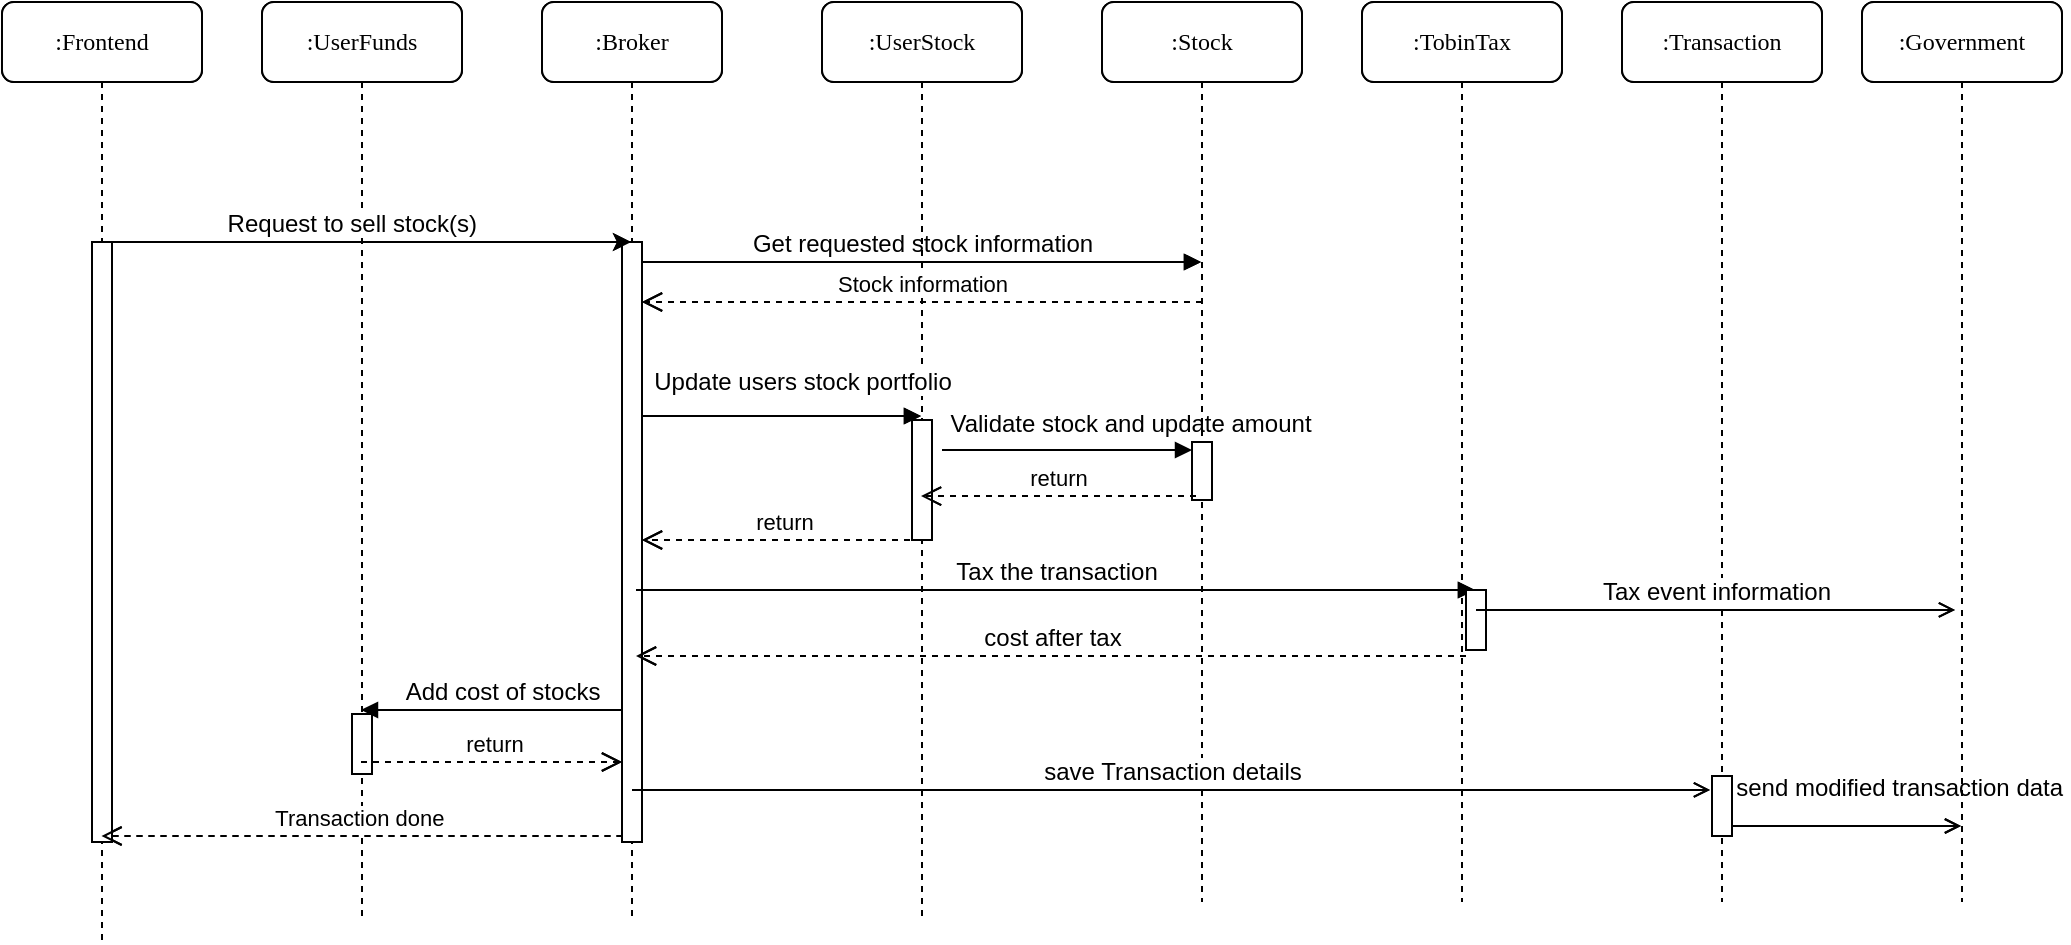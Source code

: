 <mxfile version="13.0.5" type="device"><diagram name="Page-1" id="e7e014a7-5840-1c2e-5031-d8a46d1fe8dd"><mxGraphModel dx="2062" dy="1073" grid="1" gridSize="10" guides="1" tooltips="1" connect="1" arrows="1" fold="1" page="1" pageScale="1" pageWidth="1169" pageHeight="826" background="#ffffff" math="0" shadow="0"><root><mxCell id="0"/><mxCell id="1" parent="0"/><mxCell id="xQJsphSZwcPQ_XTv2rLq-69" value=":UserFunds" style="shape=umlLifeline;perimeter=lifelinePerimeter;whiteSpace=wrap;html=1;container=1;collapsible=0;recursiveResize=0;outlineConnect=0;rounded=1;shadow=0;comic=0;labelBackgroundColor=none;strokeWidth=1;fontFamily=Verdana;fontSize=12;align=center;" vertex="1" parent="1"><mxGeometry x="190" y="80" width="100" height="460" as="geometry"/></mxCell><mxCell id="xQJsphSZwcPQ_XTv2rLq-70" value="" style="html=1;points=[];perimeter=orthogonalPerimeter;rounded=0;shadow=0;comic=0;labelBackgroundColor=none;strokeWidth=1;fontFamily=Verdana;fontSize=12;align=center;" vertex="1" parent="xQJsphSZwcPQ_XTv2rLq-69"><mxGeometry x="45" y="356" width="10" height="30" as="geometry"/></mxCell><mxCell id="xQJsphSZwcPQ_XTv2rLq-71" value=":Broker" style="shape=umlLifeline;perimeter=lifelinePerimeter;whiteSpace=wrap;html=1;container=1;collapsible=0;recursiveResize=0;outlineConnect=0;rounded=1;shadow=0;comic=0;labelBackgroundColor=none;strokeWidth=1;fontFamily=Verdana;fontSize=12;align=center;" vertex="1" parent="1"><mxGeometry x="330" y="80" width="90" height="460" as="geometry"/></mxCell><mxCell id="xQJsphSZwcPQ_XTv2rLq-75" value="" style="html=1;points=[];perimeter=orthogonalPerimeter;rounded=0;shadow=0;comic=0;labelBackgroundColor=none;strokeWidth=1;fontFamily=Verdana;fontSize=12;align=center;" vertex="1" parent="xQJsphSZwcPQ_XTv2rLq-71"><mxGeometry x="40" y="120" width="10" height="300" as="geometry"/></mxCell><mxCell id="xQJsphSZwcPQ_XTv2rLq-99" value="&lt;font style=&quot;font-size: 12px&quot;&gt;Get requested stock information&lt;/font&gt;" style="html=1;verticalAlign=bottom;endArrow=block;" edge="1" parent="xQJsphSZwcPQ_XTv2rLq-71" target="xQJsphSZwcPQ_XTv2rLq-81"><mxGeometry width="80" relative="1" as="geometry"><mxPoint x="50" y="130" as="sourcePoint"/><mxPoint x="130" y="130" as="targetPoint"/></mxGeometry></mxCell><mxCell id="xQJsphSZwcPQ_XTv2rLq-78" value=":UserStock" style="shape=umlLifeline;perimeter=lifelinePerimeter;whiteSpace=wrap;html=1;container=1;collapsible=0;recursiveResize=0;outlineConnect=0;rounded=1;shadow=0;comic=0;labelBackgroundColor=none;strokeWidth=1;fontFamily=Verdana;fontSize=12;align=center;" vertex="1" parent="1"><mxGeometry x="470" y="80" width="100" height="460" as="geometry"/></mxCell><mxCell id="xQJsphSZwcPQ_XTv2rLq-81" value=":Stock" style="shape=umlLifeline;perimeter=lifelinePerimeter;whiteSpace=wrap;html=1;container=1;collapsible=0;recursiveResize=0;outlineConnect=0;rounded=1;shadow=0;comic=0;labelBackgroundColor=none;strokeWidth=1;fontFamily=Verdana;fontSize=12;align=center;" vertex="1" parent="1"><mxGeometry x="610" y="80" width="100" height="450" as="geometry"/></mxCell><mxCell id="xQJsphSZwcPQ_XTv2rLq-85" value=":Frontend" style="shape=umlLifeline;perimeter=lifelinePerimeter;whiteSpace=wrap;html=1;container=1;collapsible=0;recursiveResize=0;outlineConnect=0;rounded=1;shadow=0;comic=0;labelBackgroundColor=none;strokeWidth=1;fontFamily=Verdana;fontSize=12;align=center;" vertex="1" parent="1"><mxGeometry x="60" y="80" width="100" height="470" as="geometry"/></mxCell><mxCell id="xQJsphSZwcPQ_XTv2rLq-86" value="" style="html=1;points=[];perimeter=orthogonalPerimeter;rounded=0;shadow=0;comic=0;labelBackgroundColor=none;strokeWidth=1;fontFamily=Verdana;fontSize=12;align=center;" vertex="1" parent="xQJsphSZwcPQ_XTv2rLq-85"><mxGeometry x="45" y="120" width="10" height="300" as="geometry"/></mxCell><mxCell id="xQJsphSZwcPQ_XTv2rLq-87" value="&lt;font style=&quot;font-size: 12px&quot;&gt;&amp;nbsp; Request to buy stock(s)&amp;nbsp;&lt;/font&gt;" style="html=1;verticalAlign=bottom;startArrow=none;startFill=0;endArrow=classic;startSize=8;endFill=1;rounded=0;" edge="1" parent="xQJsphSZwcPQ_XTv2rLq-85" target="xQJsphSZwcPQ_XTv2rLq-71"><mxGeometry x="-0.075" width="60" relative="1" as="geometry"><mxPoint x="50" y="120" as="sourcePoint"/><mxPoint x="120" y="120" as="targetPoint"/><mxPoint as="offset"/></mxGeometry></mxCell><mxCell id="xQJsphSZwcPQ_XTv2rLq-88" value="&lt;font face=&quot;Helvetica&quot;&gt;Add cost of stocks&lt;/font&gt;" style="html=1;verticalAlign=bottom;endArrow=block;labelBackgroundColor=none;fontFamily=Verdana;fontSize=12;" edge="1" parent="1"><mxGeometry relative="1" as="geometry"><mxPoint x="379.5" y="434" as="sourcePoint"/><mxPoint x="239.5" y="434" as="targetPoint"/><Array as="points"><mxPoint x="350" y="434"/><mxPoint x="310" y="434"/></Array></mxGeometry></mxCell><mxCell id="xQJsphSZwcPQ_XTv2rLq-89" value=":Transaction" style="shape=umlLifeline;perimeter=lifelinePerimeter;whiteSpace=wrap;html=1;container=1;collapsible=0;recursiveResize=0;outlineConnect=0;rounded=1;shadow=0;comic=0;labelBackgroundColor=none;strokeWidth=1;fontFamily=Verdana;fontSize=12;align=center;" vertex="1" parent="1"><mxGeometry x="870" y="80" width="100" height="450" as="geometry"/></mxCell><mxCell id="xQJsphSZwcPQ_XTv2rLq-90" value="" style="html=1;points=[];perimeter=orthogonalPerimeter;rounded=0;shadow=0;comic=0;labelBackgroundColor=none;strokeWidth=1;fontFamily=Verdana;fontSize=12;align=center;" vertex="1" parent="xQJsphSZwcPQ_XTv2rLq-89"><mxGeometry x="45" y="387" width="10" height="30" as="geometry"/></mxCell><mxCell id="xQJsphSZwcPQ_XTv2rLq-91" value="&lt;font style=&quot;font-size: 12px&quot;&gt;send modified transaction data&amp;nbsp;&lt;/font&gt;" style="html=1;verticalAlign=bottom;endArrow=open;endFill=0;" edge="1" parent="xQJsphSZwcPQ_XTv2rLq-89" source="xQJsphSZwcPQ_XTv2rLq-90"><mxGeometry x="0.485" y="10" width="80" relative="1" as="geometry"><mxPoint x="60" y="412" as="sourcePoint"/><mxPoint x="169.5" y="412" as="targetPoint"/><Array as="points"><mxPoint x="130" y="412"/></Array><mxPoint as="offset"/></mxGeometry></mxCell><mxCell id="xQJsphSZwcPQ_XTv2rLq-92" value=":Government" style="shape=umlLifeline;perimeter=lifelinePerimeter;whiteSpace=wrap;html=1;container=1;collapsible=0;recursiveResize=0;outlineConnect=0;rounded=1;shadow=0;comic=0;labelBackgroundColor=none;strokeWidth=1;fontFamily=Verdana;fontSize=12;align=center;" vertex="1" parent="1"><mxGeometry x="990" y="80" width="100" height="450" as="geometry"/></mxCell><mxCell id="xQJsphSZwcPQ_XTv2rLq-93" value="return" style="html=1;verticalAlign=bottom;endArrow=open;dashed=1;endSize=8;" edge="1" parent="1"><mxGeometry x="0.007" relative="1" as="geometry"><mxPoint x="239.5" y="460" as="sourcePoint"/><mxPoint x="370" y="460" as="targetPoint"/><Array as="points"><mxPoint x="310" y="460"/></Array><mxPoint x="1" as="offset"/></mxGeometry></mxCell><mxCell id="xQJsphSZwcPQ_XTv2rLq-96" value="Transaction done&amp;nbsp;" style="html=1;verticalAlign=bottom;endArrow=open;dashed=1;endSize=8;" edge="1" parent="1"><mxGeometry relative="1" as="geometry"><mxPoint x="370.25" y="497" as="sourcePoint"/><mxPoint x="109.75" y="497" as="targetPoint"/></mxGeometry></mxCell><mxCell id="xQJsphSZwcPQ_XTv2rLq-98" value=":TobinTax" style="shape=umlLifeline;perimeter=lifelinePerimeter;whiteSpace=wrap;html=1;container=1;collapsible=0;recursiveResize=0;outlineConnect=0;rounded=1;shadow=0;comic=0;labelBackgroundColor=none;strokeWidth=1;fontFamily=Verdana;fontSize=12;align=center;" vertex="1" parent="1"><mxGeometry x="740" y="80" width="100" height="450" as="geometry"/></mxCell><mxCell id="xQJsphSZwcPQ_XTv2rLq-74" value="&lt;font style=&quot;font-size: 12px&quot;&gt;Update users stock portfolio&lt;/font&gt;" style="html=1;verticalAlign=bottom;startArrow=none;startFill=0;endArrow=block;startSize=8;" edge="1" parent="1"><mxGeometry x="0.147" y="8" width="60" relative="1" as="geometry"><mxPoint x="380" y="287" as="sourcePoint"/><mxPoint x="519.5" y="287" as="targetPoint"/><Array as="points"><mxPoint x="460" y="287"/></Array><mxPoint as="offset"/></mxGeometry></mxCell><mxCell id="xQJsphSZwcPQ_XTv2rLq-79" value="&lt;font style=&quot;font-size: 12px&quot;&gt;Validate stock and update amount&lt;/font&gt;" style="html=1;verticalAlign=bottom;endArrow=block;" edge="1" parent="1" target="xQJsphSZwcPQ_XTv2rLq-128"><mxGeometry x="0.5" y="4" width="80" relative="1" as="geometry"><mxPoint x="530" y="304" as="sourcePoint"/><mxPoint x="650" y="304" as="targetPoint"/><mxPoint as="offset"/></mxGeometry></mxCell><mxCell id="xQJsphSZwcPQ_XTv2rLq-80" value="" style="html=1;points=[];perimeter=orthogonalPerimeter;rounded=0;shadow=0;comic=0;labelBackgroundColor=none;strokeWidth=1;fontFamily=Verdana;fontSize=12;align=center;" vertex="1" parent="1"><mxGeometry x="515" y="289" width="10" height="60" as="geometry"/></mxCell><mxCell id="xQJsphSZwcPQ_XTv2rLq-82" value="" style="html=1;points=[];perimeter=orthogonalPerimeter;rounded=0;shadow=0;comic=0;labelBackgroundColor=none;strokeWidth=1;fontFamily=Verdana;fontSize=12;align=center;" vertex="1" parent="1"><mxGeometry x="655" y="309" width="10" height="20" as="geometry"/></mxCell><mxCell id="xQJsphSZwcPQ_XTv2rLq-94" value="return" style="html=1;verticalAlign=bottom;endArrow=open;dashed=1;endSize=8;exitX=0.47;exitY=0.488;exitDx=0;exitDy=0;exitPerimeter=0;" edge="1" parent="1"><mxGeometry relative="1" as="geometry"><mxPoint x="657" y="327.04" as="sourcePoint"/><mxPoint x="519.5" y="327.04" as="targetPoint"/></mxGeometry></mxCell><mxCell id="xQJsphSZwcPQ_XTv2rLq-95" value="return" style="html=1;verticalAlign=bottom;endArrow=open;dashed=1;endSize=8;" edge="1" parent="1"><mxGeometry x="-0.004" relative="1" as="geometry"><mxPoint x="520" y="349" as="sourcePoint"/><mxPoint x="380" y="349" as="targetPoint"/><mxPoint as="offset"/></mxGeometry></mxCell><mxCell id="xQJsphSZwcPQ_XTv2rLq-100" value="Stock information" style="html=1;verticalAlign=bottom;endArrow=open;dashed=1;endSize=8;" edge="1" parent="1" target="xQJsphSZwcPQ_XTv2rLq-75"><mxGeometry relative="1" as="geometry"><mxPoint x="660" y="230" as="sourcePoint"/><mxPoint x="580" y="230" as="targetPoint"/></mxGeometry></mxCell><mxCell id="xQJsphSZwcPQ_XTv2rLq-101" value="&lt;font style=&quot;font-size: 12px&quot;&gt;Tax the transaction&lt;/font&gt;" style="html=1;verticalAlign=bottom;startArrow=none;startFill=0;endArrow=block;startSize=8;" edge="1" parent="1"><mxGeometry width="60" relative="1" as="geometry"><mxPoint x="377" y="374" as="sourcePoint"/><mxPoint x="796.5" y="374" as="targetPoint"/></mxGeometry></mxCell><mxCell id="xQJsphSZwcPQ_XTv2rLq-102" value="&lt;font style=&quot;font-size: 12px&quot;&gt;cost after tax&lt;/font&gt;" style="html=1;verticalAlign=bottom;endArrow=open;dashed=1;endSize=8;" edge="1" parent="1"><mxGeometry relative="1" as="geometry"><mxPoint x="792" y="407" as="sourcePoint"/><mxPoint x="377" y="407" as="targetPoint"/></mxGeometry></mxCell><mxCell id="xQJsphSZwcPQ_XTv2rLq-103" value="" style="html=1;points=[];perimeter=orthogonalPerimeter;rounded=0;shadow=0;comic=0;labelBackgroundColor=none;strokeColor=#000000;strokeWidth=1;fillColor=#FFFFFF;fontFamily=Verdana;fontSize=12;fontColor=#000000;align=center;" vertex="1" parent="1"><mxGeometry x="792" y="374" width="10" height="20" as="geometry"/></mxCell><mxCell id="xQJsphSZwcPQ_XTv2rLq-104" value="" style="html=1;points=[];perimeter=orthogonalPerimeter;rounded=0;shadow=0;comic=0;labelBackgroundColor=none;strokeWidth=1;fontFamily=Verdana;fontSize=12;align=center;" vertex="1" parent="1"><mxGeometry x="792" y="374" width="10" height="30" as="geometry"/></mxCell><mxCell id="xQJsphSZwcPQ_XTv2rLq-105" value="&lt;font style=&quot;font-size: 12px&quot;&gt;Tax event information&lt;/font&gt;" style="html=1;verticalAlign=bottom;endArrow=open;endFill=0;exitX=0.5;exitY=0.333;exitDx=0;exitDy=0;exitPerimeter=0;" edge="1" parent="1" source="xQJsphSZwcPQ_XTv2rLq-104"><mxGeometry width="80" relative="1" as="geometry"><mxPoint x="807" y="384" as="sourcePoint"/><mxPoint x="1036.5" y="383.99" as="targetPoint"/></mxGeometry></mxCell><mxCell id="xQJsphSZwcPQ_XTv2rLq-77" value="&lt;font style=&quot;font-size: 12px&quot;&gt;save Transaction details&lt;/font&gt;" style="html=1;verticalAlign=bottom;endArrow=open;endFill=0;entryX=-0.1;entryY=0.233;entryDx=0;entryDy=0;entryPerimeter=0;" edge="1" parent="1" target="xQJsphSZwcPQ_XTv2rLq-90" source="xQJsphSZwcPQ_XTv2rLq-71"><mxGeometry width="80" relative="1" as="geometry"><mxPoint x="380" y="473" as="sourcePoint"/><mxPoint x="919.5" y="473" as="targetPoint"/></mxGeometry></mxCell><mxCell id="xQJsphSZwcPQ_XTv2rLq-107" value=":UserFunds" style="shape=umlLifeline;perimeter=lifelinePerimeter;whiteSpace=wrap;html=1;container=1;collapsible=0;recursiveResize=0;outlineConnect=0;rounded=1;shadow=0;comic=0;labelBackgroundColor=none;strokeWidth=1;fontFamily=Verdana;fontSize=12;align=center;" vertex="1" parent="1"><mxGeometry x="190" y="80" width="100" height="460" as="geometry"/></mxCell><mxCell id="xQJsphSZwcPQ_XTv2rLq-108" value="" style="html=1;points=[];perimeter=orthogonalPerimeter;rounded=0;shadow=0;comic=0;labelBackgroundColor=none;strokeWidth=1;fontFamily=Verdana;fontSize=12;align=center;" vertex="1" parent="xQJsphSZwcPQ_XTv2rLq-107"><mxGeometry x="45" y="356" width="10" height="30" as="geometry"/></mxCell><mxCell id="xQJsphSZwcPQ_XTv2rLq-109" value=":Broker" style="shape=umlLifeline;perimeter=lifelinePerimeter;whiteSpace=wrap;html=1;container=1;collapsible=0;recursiveResize=0;outlineConnect=0;rounded=1;shadow=0;comic=0;labelBackgroundColor=none;strokeWidth=1;fontFamily=Verdana;fontSize=12;align=center;" vertex="1" parent="1"><mxGeometry x="330" y="80" width="90" height="460" as="geometry"/></mxCell><mxCell id="xQJsphSZwcPQ_XTv2rLq-110" value="" style="html=1;points=[];perimeter=orthogonalPerimeter;rounded=0;shadow=0;comic=0;labelBackgroundColor=none;strokeWidth=1;fontFamily=Verdana;fontSize=12;align=center;" vertex="1" parent="xQJsphSZwcPQ_XTv2rLq-109"><mxGeometry x="40" y="120" width="10" height="300" as="geometry"/></mxCell><mxCell id="xQJsphSZwcPQ_XTv2rLq-111" value="&lt;font style=&quot;font-size: 12px&quot;&gt;Get requested stock information&lt;/font&gt;" style="html=1;verticalAlign=bottom;endArrow=block;" edge="1" parent="xQJsphSZwcPQ_XTv2rLq-109" target="xQJsphSZwcPQ_XTv2rLq-113"><mxGeometry width="80" relative="1" as="geometry"><mxPoint x="50" y="130" as="sourcePoint"/><mxPoint x="130" y="130" as="targetPoint"/></mxGeometry></mxCell><mxCell id="xQJsphSZwcPQ_XTv2rLq-112" value=":UserStock" style="shape=umlLifeline;perimeter=lifelinePerimeter;whiteSpace=wrap;html=1;container=1;collapsible=0;recursiveResize=0;outlineConnect=0;rounded=1;shadow=0;comic=0;labelBackgroundColor=none;strokeWidth=1;fontFamily=Verdana;fontSize=12;align=center;" vertex="1" parent="1"><mxGeometry x="470" y="80" width="100" height="460" as="geometry"/></mxCell><mxCell id="xQJsphSZwcPQ_XTv2rLq-113" value=":Stock" style="shape=umlLifeline;perimeter=lifelinePerimeter;whiteSpace=wrap;html=1;container=1;collapsible=0;recursiveResize=0;outlineConnect=0;rounded=1;shadow=0;comic=0;labelBackgroundColor=none;strokeWidth=1;fontFamily=Verdana;fontSize=12;align=center;" vertex="1" parent="1"><mxGeometry x="610" y="80" width="100" height="450" as="geometry"/></mxCell><mxCell id="xQJsphSZwcPQ_XTv2rLq-114" value=":Frontend" style="shape=umlLifeline;perimeter=lifelinePerimeter;whiteSpace=wrap;html=1;container=1;collapsible=0;recursiveResize=0;outlineConnect=0;rounded=1;shadow=0;comic=0;labelBackgroundColor=none;strokeWidth=1;fontFamily=Verdana;fontSize=12;align=center;" vertex="1" parent="1"><mxGeometry x="60" y="80" width="100" height="470" as="geometry"/></mxCell><mxCell id="xQJsphSZwcPQ_XTv2rLq-115" value="" style="html=1;points=[];perimeter=orthogonalPerimeter;rounded=0;shadow=0;comic=0;labelBackgroundColor=none;strokeWidth=1;fontFamily=Verdana;fontSize=12;align=center;" vertex="1" parent="xQJsphSZwcPQ_XTv2rLq-114"><mxGeometry x="45" y="120" width="10" height="300" as="geometry"/></mxCell><mxCell id="xQJsphSZwcPQ_XTv2rLq-116" value="&lt;font style=&quot;font-size: 12px&quot;&gt;&amp;nbsp; Request to sell stock(s)&amp;nbsp;&lt;/font&gt;" style="html=1;verticalAlign=bottom;startArrow=none;startFill=0;endArrow=classic;startSize=8;endFill=1;rounded=0;" edge="1" parent="xQJsphSZwcPQ_XTv2rLq-114" target="xQJsphSZwcPQ_XTv2rLq-109"><mxGeometry x="-0.075" width="60" relative="1" as="geometry"><mxPoint x="50" y="120" as="sourcePoint"/><mxPoint x="120" y="120" as="targetPoint"/><mxPoint as="offset"/></mxGeometry></mxCell><mxCell id="xQJsphSZwcPQ_XTv2rLq-118" value=":Transaction" style="shape=umlLifeline;perimeter=lifelinePerimeter;whiteSpace=wrap;html=1;container=1;collapsible=0;recursiveResize=0;outlineConnect=0;rounded=1;shadow=0;comic=0;labelBackgroundColor=none;strokeWidth=1;fontFamily=Verdana;fontSize=12;align=center;" vertex="1" parent="1"><mxGeometry x="870" y="80" width="100" height="450" as="geometry"/></mxCell><mxCell id="xQJsphSZwcPQ_XTv2rLq-119" value="" style="html=1;points=[];perimeter=orthogonalPerimeter;rounded=0;shadow=0;comic=0;labelBackgroundColor=none;strokeWidth=1;fontFamily=Verdana;fontSize=12;align=center;" vertex="1" parent="xQJsphSZwcPQ_XTv2rLq-118"><mxGeometry x="45" y="387" width="10" height="30" as="geometry"/></mxCell><mxCell id="xQJsphSZwcPQ_XTv2rLq-120" value="&lt;font style=&quot;font-size: 12px&quot;&gt;send modified transaction data&amp;nbsp;&lt;/font&gt;" style="html=1;verticalAlign=bottom;endArrow=open;endFill=0;" edge="1" parent="xQJsphSZwcPQ_XTv2rLq-118" source="xQJsphSZwcPQ_XTv2rLq-119"><mxGeometry x="0.485" y="10" width="80" relative="1" as="geometry"><mxPoint x="60" y="412" as="sourcePoint"/><mxPoint x="169.5" y="412" as="targetPoint"/><Array as="points"><mxPoint x="130" y="412"/></Array><mxPoint as="offset"/></mxGeometry></mxCell><mxCell id="xQJsphSZwcPQ_XTv2rLq-121" value=":Government" style="shape=umlLifeline;perimeter=lifelinePerimeter;whiteSpace=wrap;html=1;container=1;collapsible=0;recursiveResize=0;outlineConnect=0;rounded=1;shadow=0;comic=0;labelBackgroundColor=none;strokeWidth=1;fontFamily=Verdana;fontSize=12;align=center;" vertex="1" parent="1"><mxGeometry x="990" y="80" width="100" height="450" as="geometry"/></mxCell><mxCell id="xQJsphSZwcPQ_XTv2rLq-122" value="return" style="html=1;verticalAlign=bottom;endArrow=open;dashed=1;endSize=8;" edge="1" parent="1"><mxGeometry x="0.007" relative="1" as="geometry"><mxPoint x="239.5" y="460" as="sourcePoint"/><mxPoint x="370" y="460" as="targetPoint"/><Array as="points"><mxPoint x="310" y="460"/></Array><mxPoint x="1" as="offset"/></mxGeometry></mxCell><mxCell id="xQJsphSZwcPQ_XTv2rLq-123" value="Transaction done&amp;nbsp;" style="html=1;verticalAlign=bottom;endArrow=open;dashed=1;endSize=8;" edge="1" parent="1"><mxGeometry relative="1" as="geometry"><mxPoint x="370.25" y="497" as="sourcePoint"/><mxPoint x="109.75" y="497" as="targetPoint"/></mxGeometry></mxCell><mxCell id="xQJsphSZwcPQ_XTv2rLq-124" value=":TobinTax" style="shape=umlLifeline;perimeter=lifelinePerimeter;whiteSpace=wrap;html=1;container=1;collapsible=0;recursiveResize=0;outlineConnect=0;rounded=1;shadow=0;comic=0;labelBackgroundColor=none;strokeWidth=1;fontFamily=Verdana;fontSize=12;align=center;" vertex="1" parent="1"><mxGeometry x="740" y="80" width="100" height="450" as="geometry"/></mxCell><mxCell id="xQJsphSZwcPQ_XTv2rLq-125" value="&lt;font style=&quot;font-size: 12px&quot;&gt;Update users stock portfolio&lt;/font&gt;" style="html=1;verticalAlign=bottom;startArrow=none;startFill=0;endArrow=block;startSize=8;" edge="1" parent="1"><mxGeometry x="0.147" y="8" width="60" relative="1" as="geometry"><mxPoint x="380" y="287" as="sourcePoint"/><mxPoint x="519.5" y="287" as="targetPoint"/><Array as="points"><mxPoint x="460" y="287"/></Array><mxPoint as="offset"/></mxGeometry></mxCell><mxCell id="xQJsphSZwcPQ_XTv2rLq-127" value="" style="html=1;points=[];perimeter=orthogonalPerimeter;rounded=0;shadow=0;comic=0;labelBackgroundColor=none;strokeWidth=1;fontFamily=Verdana;fontSize=12;align=center;" vertex="1" parent="1"><mxGeometry x="515" y="289" width="10" height="60" as="geometry"/></mxCell><mxCell id="xQJsphSZwcPQ_XTv2rLq-128" value="" style="html=1;points=[];perimeter=orthogonalPerimeter;rounded=0;shadow=0;comic=0;labelBackgroundColor=none;strokeWidth=1;fontFamily=Verdana;fontSize=12;align=center;" vertex="1" parent="1"><mxGeometry x="655" y="300" width="10" height="29" as="geometry"/></mxCell><mxCell id="xQJsphSZwcPQ_XTv2rLq-129" value="return" style="html=1;verticalAlign=bottom;endArrow=open;dashed=1;endSize=8;exitX=0.47;exitY=0.488;exitDx=0;exitDy=0;exitPerimeter=0;" edge="1" parent="1"><mxGeometry relative="1" as="geometry"><mxPoint x="657" y="327.04" as="sourcePoint"/><mxPoint x="519.5" y="327.04" as="targetPoint"/></mxGeometry></mxCell><mxCell id="xQJsphSZwcPQ_XTv2rLq-130" value="return" style="html=1;verticalAlign=bottom;endArrow=open;dashed=1;endSize=8;" edge="1" parent="1"><mxGeometry x="-0.004" relative="1" as="geometry"><mxPoint x="520" y="349" as="sourcePoint"/><mxPoint x="380" y="349" as="targetPoint"/><mxPoint as="offset"/></mxGeometry></mxCell><mxCell id="xQJsphSZwcPQ_XTv2rLq-131" value="Stock information" style="html=1;verticalAlign=bottom;endArrow=open;dashed=1;endSize=8;" edge="1" parent="1" target="xQJsphSZwcPQ_XTv2rLq-110"><mxGeometry relative="1" as="geometry"><mxPoint x="660" y="230" as="sourcePoint"/><mxPoint x="580" y="230" as="targetPoint"/></mxGeometry></mxCell><mxCell id="xQJsphSZwcPQ_XTv2rLq-132" value="&lt;font style=&quot;font-size: 12px&quot;&gt;Tax the transaction&lt;/font&gt;" style="html=1;verticalAlign=bottom;startArrow=none;startFill=0;endArrow=block;startSize=8;" edge="1" parent="1"><mxGeometry width="60" relative="1" as="geometry"><mxPoint x="377" y="374" as="sourcePoint"/><mxPoint x="796.5" y="374" as="targetPoint"/></mxGeometry></mxCell><mxCell id="xQJsphSZwcPQ_XTv2rLq-133" value="&lt;font style=&quot;font-size: 12px&quot;&gt;cost after tax&lt;/font&gt;" style="html=1;verticalAlign=bottom;endArrow=open;dashed=1;endSize=8;" edge="1" parent="1"><mxGeometry relative="1" as="geometry"><mxPoint x="792" y="407" as="sourcePoint"/><mxPoint x="377" y="407" as="targetPoint"/></mxGeometry></mxCell><mxCell id="xQJsphSZwcPQ_XTv2rLq-134" value="" style="html=1;points=[];perimeter=orthogonalPerimeter;rounded=0;shadow=0;comic=0;labelBackgroundColor=none;strokeColor=#000000;strokeWidth=1;fillColor=#FFFFFF;fontFamily=Verdana;fontSize=12;fontColor=#000000;align=center;" vertex="1" parent="1"><mxGeometry x="792" y="374" width="10" height="20" as="geometry"/></mxCell><mxCell id="xQJsphSZwcPQ_XTv2rLq-135" value="" style="html=1;points=[];perimeter=orthogonalPerimeter;rounded=0;shadow=0;comic=0;labelBackgroundColor=none;strokeWidth=1;fontFamily=Verdana;fontSize=12;align=center;" vertex="1" parent="1"><mxGeometry x="792" y="374" width="10" height="30" as="geometry"/></mxCell><mxCell id="xQJsphSZwcPQ_XTv2rLq-136" value="&lt;font style=&quot;font-size: 12px&quot;&gt;Tax event information&lt;/font&gt;" style="html=1;verticalAlign=bottom;endArrow=open;endFill=0;exitX=0.5;exitY=0.333;exitDx=0;exitDy=0;exitPerimeter=0;" edge="1" parent="1" source="xQJsphSZwcPQ_XTv2rLq-135"><mxGeometry width="80" relative="1" as="geometry"><mxPoint x="807" y="384" as="sourcePoint"/><mxPoint x="1036.5" y="383.99" as="targetPoint"/></mxGeometry></mxCell><mxCell id="xQJsphSZwcPQ_XTv2rLq-137" value="&lt;font style=&quot;font-size: 12px&quot;&gt;save Transaction details&lt;/font&gt;" style="html=1;verticalAlign=bottom;endArrow=open;endFill=0;entryX=-0.1;entryY=0.233;entryDx=0;entryDy=0;entryPerimeter=0;" edge="1" parent="1" source="xQJsphSZwcPQ_XTv2rLq-109" target="xQJsphSZwcPQ_XTv2rLq-119"><mxGeometry width="80" relative="1" as="geometry"><mxPoint x="380" y="473" as="sourcePoint"/><mxPoint x="919.5" y="473" as="targetPoint"/></mxGeometry></mxCell></root></mxGraphModel></diagram></mxfile>
